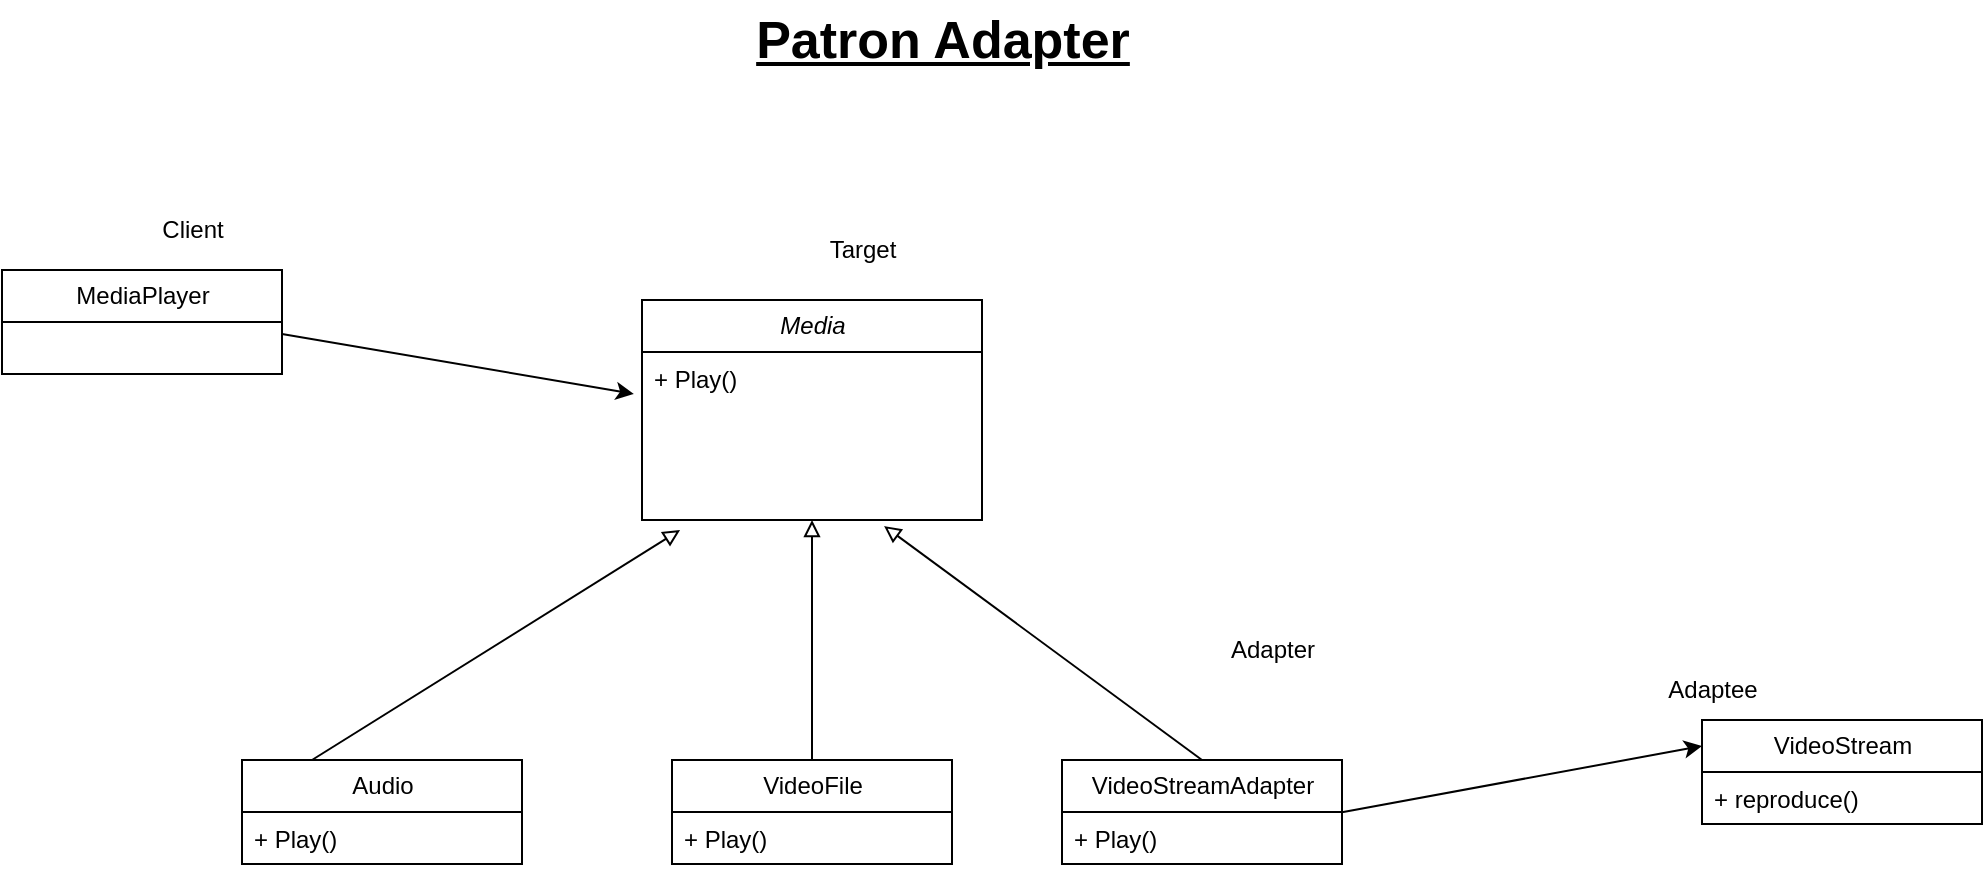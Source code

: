 <mxfile version="21.1.7" type="github">
  <diagram id="C5RBs43oDa-KdzZeNtuy" name="Page-1">
    <mxGraphModel dx="1242" dy="708" grid="1" gridSize="10" guides="1" tooltips="1" connect="1" arrows="1" fold="1" page="1" pageScale="1" pageWidth="827" pageHeight="1169" math="0" shadow="0">
      <root>
        <mxCell id="WIyWlLk6GJQsqaUBKTNV-0" />
        <mxCell id="WIyWlLk6GJQsqaUBKTNV-1" parent="WIyWlLk6GJQsqaUBKTNV-0" />
        <mxCell id="MDSG-oGwiZ4u75Fgc2nw-0" value="MediaPlayer" style="swimlane;fontStyle=0;childLayout=stackLayout;horizontal=1;startSize=26;fillColor=none;horizontalStack=0;resizeParent=1;resizeParentMax=0;resizeLast=0;collapsible=1;marginBottom=0;html=1;" parent="WIyWlLk6GJQsqaUBKTNV-1" vertex="1">
          <mxGeometry x="50" y="265" width="140" height="52" as="geometry" />
        </mxCell>
        <mxCell id="MDSG-oGwiZ4u75Fgc2nw-4" value="Media" style="swimlane;fontStyle=2;childLayout=stackLayout;horizontal=1;startSize=26;fillColor=none;horizontalStack=0;resizeParent=1;resizeParentMax=0;resizeLast=0;collapsible=1;marginBottom=0;html=1;swimlaneLine=1;" parent="WIyWlLk6GJQsqaUBKTNV-1" vertex="1">
          <mxGeometry x="370" y="280" width="170" height="110" as="geometry" />
        </mxCell>
        <mxCell id="MDSG-oGwiZ4u75Fgc2nw-46" value="+ Play()" style="text;strokeColor=none;fillColor=none;align=left;verticalAlign=top;spacingLeft=4;spacingRight=4;overflow=hidden;rotatable=0;points=[[0,0.5],[1,0.5]];portConstraint=eastwest;whiteSpace=wrap;html=1;fontStyle=0" parent="MDSG-oGwiZ4u75Fgc2nw-4" vertex="1">
          <mxGeometry y="26" width="170" height="84" as="geometry" />
        </mxCell>
        <mxCell id="MDSG-oGwiZ4u75Fgc2nw-8" value="Audio" style="swimlane;fontStyle=0;childLayout=stackLayout;horizontal=1;startSize=26;fillColor=none;horizontalStack=0;resizeParent=1;resizeParentMax=0;resizeLast=0;collapsible=1;marginBottom=0;html=1;" parent="WIyWlLk6GJQsqaUBKTNV-1" vertex="1">
          <mxGeometry x="170" y="510" width="140" height="52" as="geometry" />
        </mxCell>
        <mxCell id="MDSG-oGwiZ4u75Fgc2nw-9" value="+ Play()" style="text;strokeColor=none;fillColor=none;align=left;verticalAlign=top;spacingLeft=4;spacingRight=4;overflow=hidden;rotatable=0;points=[[0,0.5],[1,0.5]];portConstraint=eastwest;whiteSpace=wrap;html=1;fontStyle=0" parent="MDSG-oGwiZ4u75Fgc2nw-8" vertex="1">
          <mxGeometry y="26" width="140" height="26" as="geometry" />
        </mxCell>
        <mxCell id="MDSG-oGwiZ4u75Fgc2nw-12" value="VideoFile" style="swimlane;fontStyle=0;childLayout=stackLayout;horizontal=1;startSize=26;fillColor=none;horizontalStack=0;resizeParent=1;resizeParentMax=0;resizeLast=0;collapsible=1;marginBottom=0;html=1;" parent="WIyWlLk6GJQsqaUBKTNV-1" vertex="1">
          <mxGeometry x="385" y="510" width="140" height="52" as="geometry" />
        </mxCell>
        <mxCell id="MDSG-oGwiZ4u75Fgc2nw-44" value="+ Play()" style="text;strokeColor=none;fillColor=none;align=left;verticalAlign=top;spacingLeft=4;spacingRight=4;overflow=hidden;rotatable=0;points=[[0,0.5],[1,0.5]];portConstraint=eastwest;whiteSpace=wrap;html=1;fontStyle=0" parent="MDSG-oGwiZ4u75Fgc2nw-12" vertex="1">
          <mxGeometry y="26" width="140" height="26" as="geometry" />
        </mxCell>
        <mxCell id="MDSG-oGwiZ4u75Fgc2nw-16" value="VideoStreamAdapter" style="swimlane;fontStyle=0;childLayout=stackLayout;horizontal=1;startSize=26;fillColor=none;horizontalStack=0;resizeParent=1;resizeParentMax=0;resizeLast=0;collapsible=1;marginBottom=0;html=1;" parent="WIyWlLk6GJQsqaUBKTNV-1" vertex="1">
          <mxGeometry x="580" y="510" width="140" height="52" as="geometry" />
        </mxCell>
        <mxCell id="MDSG-oGwiZ4u75Fgc2nw-45" value="+ Play()" style="text;strokeColor=none;fillColor=none;align=left;verticalAlign=top;spacingLeft=4;spacingRight=4;overflow=hidden;rotatable=0;points=[[0,0.5],[1,0.5]];portConstraint=eastwest;whiteSpace=wrap;html=1;fontStyle=0" parent="MDSG-oGwiZ4u75Fgc2nw-16" vertex="1">
          <mxGeometry y="26" width="140" height="26" as="geometry" />
        </mxCell>
        <mxCell id="MDSG-oGwiZ4u75Fgc2nw-20" value="VideoStream" style="swimlane;fontStyle=0;childLayout=stackLayout;horizontal=1;startSize=26;fillColor=none;horizontalStack=0;resizeParent=1;resizeParentMax=0;resizeLast=0;collapsible=1;marginBottom=0;html=1;" parent="WIyWlLk6GJQsqaUBKTNV-1" vertex="1">
          <mxGeometry x="900" y="490" width="140" height="52" as="geometry" />
        </mxCell>
        <mxCell id="MDSG-oGwiZ4u75Fgc2nw-23" value="+ reproduce()" style="text;strokeColor=none;fillColor=none;align=left;verticalAlign=top;spacingLeft=4;spacingRight=4;overflow=hidden;rotatable=0;points=[[0,0.5],[1,0.5]];portConstraint=eastwest;whiteSpace=wrap;html=1;" parent="MDSG-oGwiZ4u75Fgc2nw-20" vertex="1">
          <mxGeometry y="26" width="140" height="26" as="geometry" />
        </mxCell>
        <mxCell id="MDSG-oGwiZ4u75Fgc2nw-50" value="" style="endArrow=classic;html=1;rounded=0;entryX=0;entryY=0.25;entryDx=0;entryDy=0;endFill=1;" parent="WIyWlLk6GJQsqaUBKTNV-1" source="MDSG-oGwiZ4u75Fgc2nw-45" target="MDSG-oGwiZ4u75Fgc2nw-20" edge="1">
          <mxGeometry width="50" height="50" relative="1" as="geometry">
            <mxPoint x="840" y="562" as="sourcePoint" />
            <mxPoint x="879.02" y="519.998" as="targetPoint" />
          </mxGeometry>
        </mxCell>
        <mxCell id="MDSG-oGwiZ4u75Fgc2nw-51" value="Adapter" style="text;html=1;align=center;verticalAlign=middle;resizable=0;points=[];autosize=1;strokeColor=none;fillColor=none;" parent="WIyWlLk6GJQsqaUBKTNV-1" vertex="1">
          <mxGeometry x="650" y="440" width="70" height="30" as="geometry" />
        </mxCell>
        <mxCell id="MDSG-oGwiZ4u75Fgc2nw-52" value="Adaptee" style="text;html=1;align=center;verticalAlign=middle;resizable=0;points=[];autosize=1;strokeColor=none;fillColor=none;" parent="WIyWlLk6GJQsqaUBKTNV-1" vertex="1">
          <mxGeometry x="870" y="460" width="70" height="30" as="geometry" />
        </mxCell>
        <mxCell id="a-dpR6zZ6qd6tlY0cUCC-0" value="" style="endArrow=classic;html=1;rounded=0;entryX=-0.024;entryY=0.25;entryDx=0;entryDy=0;entryPerimeter=0;" parent="WIyWlLk6GJQsqaUBKTNV-1" target="MDSG-oGwiZ4u75Fgc2nw-46" edge="1">
          <mxGeometry width="50" height="50" relative="1" as="geometry">
            <mxPoint x="190" y="296.955" as="sourcePoint" />
            <mxPoint x="750" y="370" as="targetPoint" />
          </mxGeometry>
        </mxCell>
        <mxCell id="a-dpR6zZ6qd6tlY0cUCC-1" value="Client" style="text;html=1;align=center;verticalAlign=middle;resizable=0;points=[];autosize=1;strokeColor=none;fillColor=none;" parent="WIyWlLk6GJQsqaUBKTNV-1" vertex="1">
          <mxGeometry x="120" y="230" width="50" height="30" as="geometry" />
        </mxCell>
        <mxCell id="a-dpR6zZ6qd6tlY0cUCC-2" value="Target" style="text;html=1;align=center;verticalAlign=middle;resizable=0;points=[];autosize=1;strokeColor=none;fillColor=none;" parent="WIyWlLk6GJQsqaUBKTNV-1" vertex="1">
          <mxGeometry x="450" y="240" width="60" height="30" as="geometry" />
        </mxCell>
        <mxCell id="a-dpR6zZ6qd6tlY0cUCC-4" value="" style="endArrow=block;html=1;rounded=0;entryX=0.112;entryY=1.06;entryDx=0;entryDy=0;entryPerimeter=0;exitX=0.25;exitY=0;exitDx=0;exitDy=0;endFill=0;" parent="WIyWlLk6GJQsqaUBKTNV-1" source="MDSG-oGwiZ4u75Fgc2nw-8" target="MDSG-oGwiZ4u75Fgc2nw-46" edge="1">
          <mxGeometry width="50" height="50" relative="1" as="geometry">
            <mxPoint x="200" y="307" as="sourcePoint" />
            <mxPoint x="376" y="337" as="targetPoint" />
          </mxGeometry>
        </mxCell>
        <mxCell id="a-dpR6zZ6qd6tlY0cUCC-6" value="" style="endArrow=block;html=1;rounded=0;exitX=0.5;exitY=0;exitDx=0;exitDy=0;endFill=0;" parent="WIyWlLk6GJQsqaUBKTNV-1" source="MDSG-oGwiZ4u75Fgc2nw-12" target="MDSG-oGwiZ4u75Fgc2nw-46" edge="1">
          <mxGeometry width="50" height="50" relative="1" as="geometry">
            <mxPoint x="215" y="520" as="sourcePoint" />
            <mxPoint x="399" y="405" as="targetPoint" />
          </mxGeometry>
        </mxCell>
        <mxCell id="a-dpR6zZ6qd6tlY0cUCC-7" value="" style="endArrow=block;html=1;rounded=0;exitX=0.5;exitY=0;exitDx=0;exitDy=0;endFill=0;entryX=0.712;entryY=1.036;entryDx=0;entryDy=0;entryPerimeter=0;" parent="WIyWlLk6GJQsqaUBKTNV-1" source="MDSG-oGwiZ4u75Fgc2nw-16" target="MDSG-oGwiZ4u75Fgc2nw-46" edge="1">
          <mxGeometry width="50" height="50" relative="1" as="geometry">
            <mxPoint x="465" y="520" as="sourcePoint" />
            <mxPoint x="465" y="400" as="targetPoint" />
          </mxGeometry>
        </mxCell>
        <mxCell id="FUei94MDlPWrcN3nJ4Cz-0" value="Patron Adapter" style="text;html=1;align=center;verticalAlign=middle;resizable=0;points=[];autosize=1;strokeColor=none;fillColor=none;fontSize=26;fontStyle=5" vertex="1" parent="WIyWlLk6GJQsqaUBKTNV-1">
          <mxGeometry x="415" y="130" width="210" height="40" as="geometry" />
        </mxCell>
      </root>
    </mxGraphModel>
  </diagram>
</mxfile>
